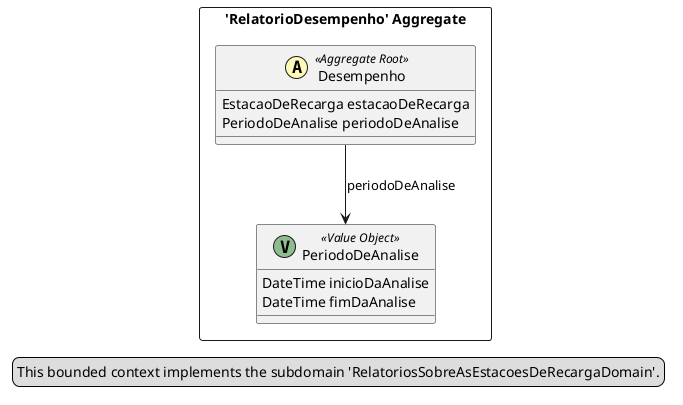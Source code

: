 @startuml

skinparam componentStyle uml2

package "'RelatorioDesempenho' Aggregate" <<Rectangle>> {
	class Desempenho <<(A,#fffab8) Aggregate Root>> {
		EstacaoDeRecarga estacaoDeRecarga
		PeriodoDeAnalise periodoDeAnalise
	}
	class PeriodoDeAnalise <<(V,DarkSeaGreen) Value Object>> {
		DateTime inicioDaAnalise
		DateTime fimDaAnalise
	}
}
Desempenho --> PeriodoDeAnalise : periodoDeAnalise
legend left
  This bounded context implements the subdomain 'RelatoriosSobreAsEstacoesDeRecargaDomain'.
end legend


@enduml
